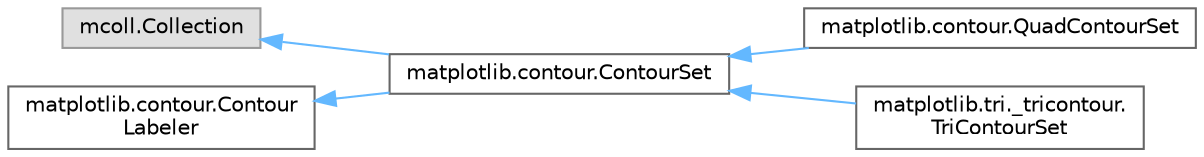 digraph "Graphical Class Hierarchy"
{
 // LATEX_PDF_SIZE
  bgcolor="transparent";
  edge [fontname=Helvetica,fontsize=10,labelfontname=Helvetica,labelfontsize=10];
  node [fontname=Helvetica,fontsize=10,shape=box,height=0.2,width=0.4];
  rankdir="LR";
  Node0 [id="Node000000",label="mcoll.Collection",height=0.2,width=0.4,color="grey60", fillcolor="#E0E0E0", style="filled",tooltip=" "];
  Node0 -> Node1 [id="edge3984_Node000000_Node000001",dir="back",color="steelblue1",style="solid",tooltip=" "];
  Node1 [id="Node000001",label="matplotlib.contour.ContourSet",height=0.2,width=0.4,color="grey40", fillcolor="white", style="filled",URL="$d4/d6d/classmatplotlib_1_1contour_1_1ContourSet.html",tooltip=" "];
  Node1 -> Node2 [id="edge3985_Node000001_Node000002",dir="back",color="steelblue1",style="solid",tooltip=" "];
  Node2 [id="Node000002",label="matplotlib.contour.QuadContourSet",height=0.2,width=0.4,color="grey40", fillcolor="white", style="filled",URL="$df/d36/classmatplotlib_1_1contour_1_1QuadContourSet.html",tooltip=" "];
  Node1 -> Node3 [id="edge3986_Node000001_Node000003",dir="back",color="steelblue1",style="solid",tooltip=" "];
  Node3 [id="Node000003",label="matplotlib.tri._tricontour.\lTriContourSet",height=0.2,width=0.4,color="grey40", fillcolor="white", style="filled",URL="$dc/df2/classmatplotlib_1_1tri_1_1__tricontour_1_1TriContourSet.html",tooltip=" "];
  Node4 [id="Node000004",label="matplotlib.contour.Contour\lLabeler",height=0.2,width=0.4,color="grey40", fillcolor="white", style="filled",URL="$d8/da4/classmatplotlib_1_1contour_1_1ContourLabeler.html",tooltip=" "];
  Node4 -> Node1 [id="edge3987_Node000004_Node000001",dir="back",color="steelblue1",style="solid",tooltip=" "];
}
